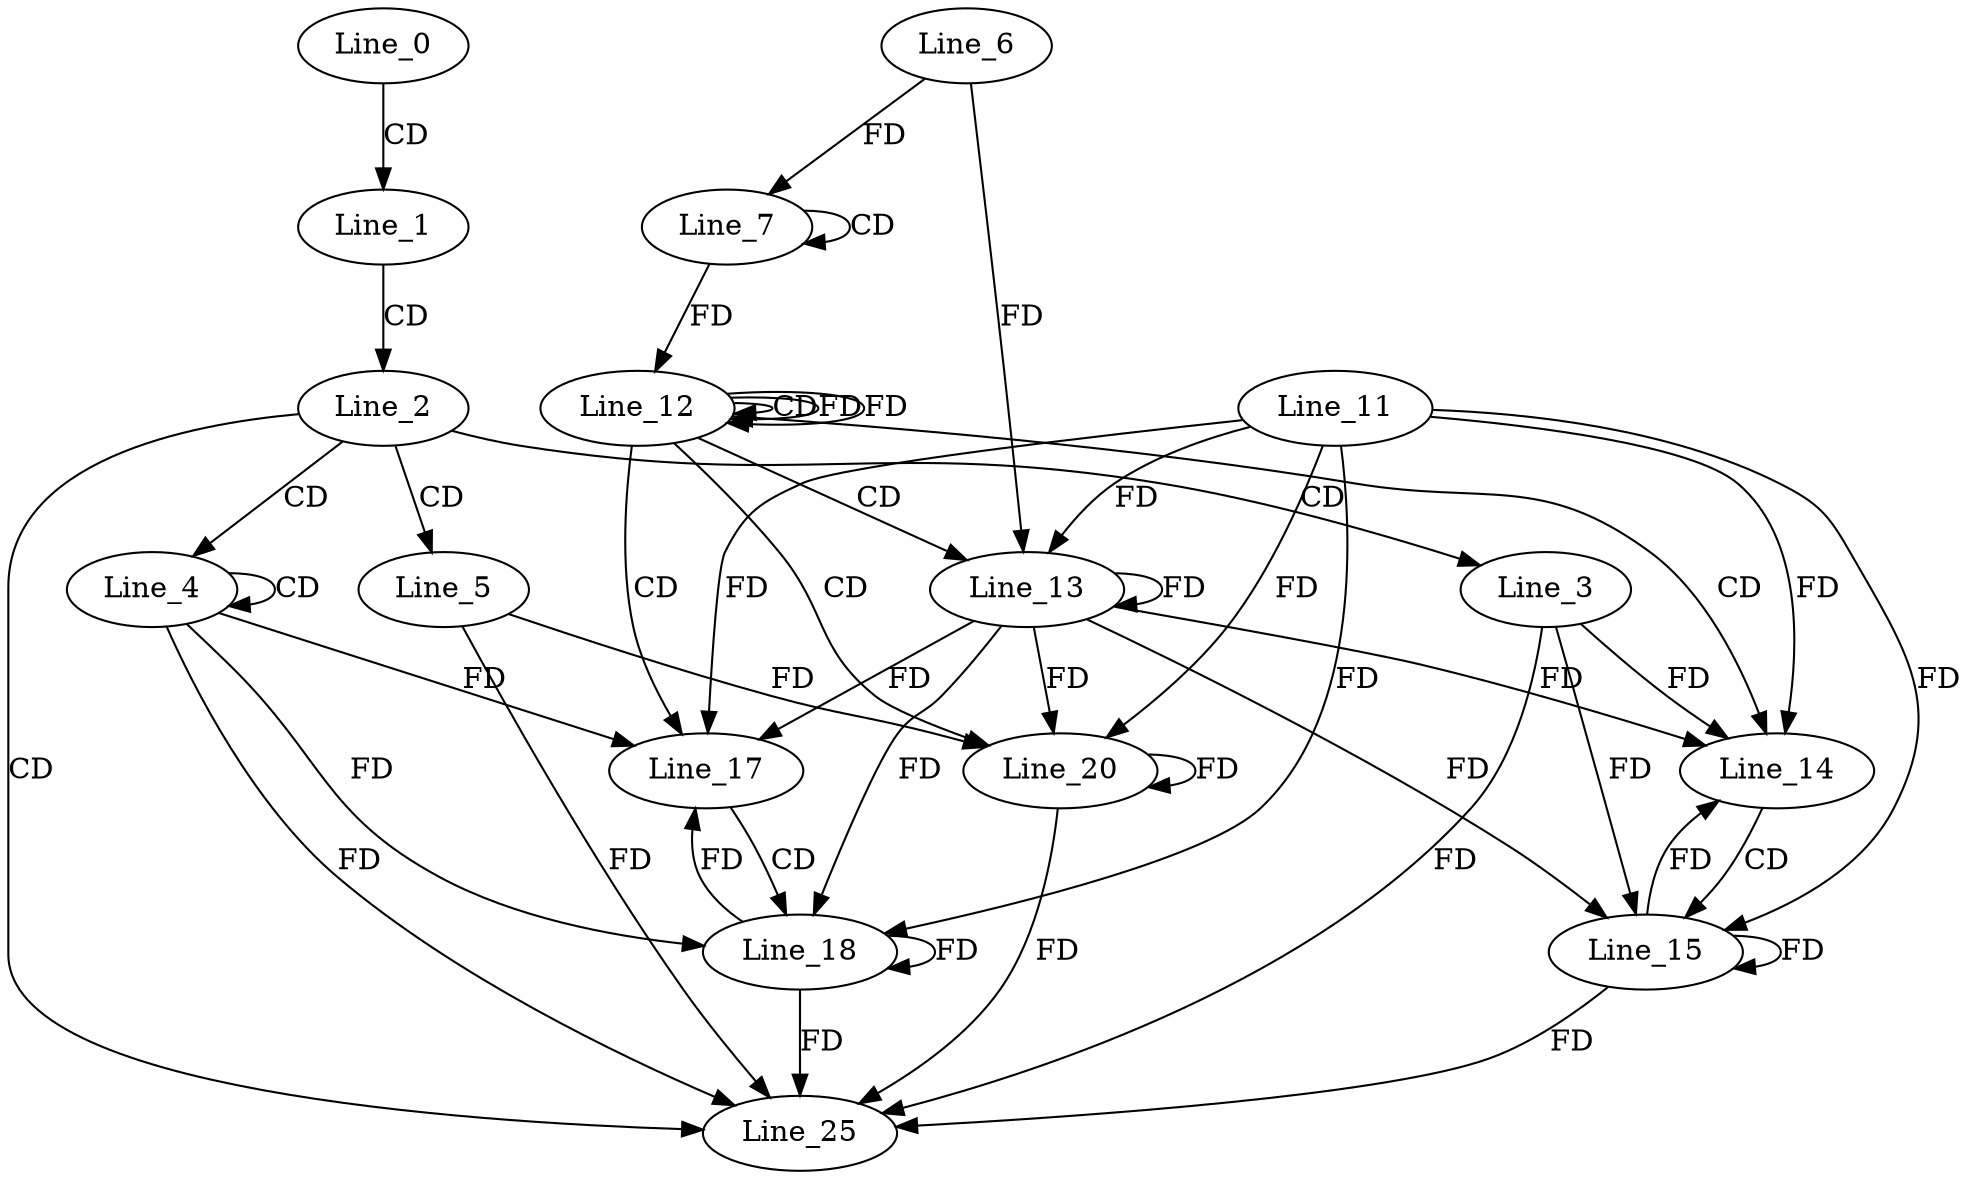 digraph G {
  Line_0;
  Line_1;
  Line_2;
  Line_3;
  Line_4;
  Line_4;
  Line_5;
  Line_7;
  Line_7;
  Line_6;
  Line_12;
  Line_12;
  Line_12;
  Line_13;
  Line_11;
  Line_13;
  Line_14;
  Line_15;
  Line_17;
  Line_18;
  Line_20;
  Line_25;
  Line_0 -> Line_1 [ label="CD" ];
  Line_1 -> Line_2 [ label="CD" ];
  Line_2 -> Line_3 [ label="CD" ];
  Line_2 -> Line_4 [ label="CD" ];
  Line_4 -> Line_4 [ label="CD" ];
  Line_2 -> Line_5 [ label="CD" ];
  Line_7 -> Line_7 [ label="CD" ];
  Line_6 -> Line_7 [ label="FD" ];
  Line_7 -> Line_12 [ label="FD" ];
  Line_12 -> Line_12 [ label="CD" ];
  Line_12 -> Line_12 [ label="FD" ];
  Line_12 -> Line_13 [ label="CD" ];
  Line_13 -> Line_13 [ label="FD" ];
  Line_11 -> Line_13 [ label="FD" ];
  Line_6 -> Line_13 [ label="FD" ];
  Line_12 -> Line_14 [ label="CD" ];
  Line_13 -> Line_14 [ label="FD" ];
  Line_11 -> Line_14 [ label="FD" ];
  Line_3 -> Line_14 [ label="FD" ];
  Line_14 -> Line_15 [ label="CD" ];
  Line_15 -> Line_15 [ label="FD" ];
  Line_3 -> Line_15 [ label="FD" ];
  Line_13 -> Line_15 [ label="FD" ];
  Line_11 -> Line_15 [ label="FD" ];
  Line_12 -> Line_17 [ label="CD" ];
  Line_13 -> Line_17 [ label="FD" ];
  Line_11 -> Line_17 [ label="FD" ];
  Line_4 -> Line_17 [ label="FD" ];
  Line_17 -> Line_18 [ label="CD" ];
  Line_18 -> Line_18 [ label="FD" ];
  Line_4 -> Line_18 [ label="FD" ];
  Line_13 -> Line_18 [ label="FD" ];
  Line_11 -> Line_18 [ label="FD" ];
  Line_12 -> Line_20 [ label="CD" ];
  Line_20 -> Line_20 [ label="FD" ];
  Line_5 -> Line_20 [ label="FD" ];
  Line_13 -> Line_20 [ label="FD" ];
  Line_11 -> Line_20 [ label="FD" ];
  Line_2 -> Line_25 [ label="CD" ];
  Line_15 -> Line_25 [ label="FD" ];
  Line_3 -> Line_25 [ label="FD" ];
  Line_18 -> Line_25 [ label="FD" ];
  Line_4 -> Line_25 [ label="FD" ];
  Line_20 -> Line_25 [ label="FD" ];
  Line_5 -> Line_25 [ label="FD" ];
  Line_12 -> Line_12 [ label="FD" ];
  Line_15 -> Line_14 [ label="FD" ];
  Line_18 -> Line_17 [ label="FD" ];
}
